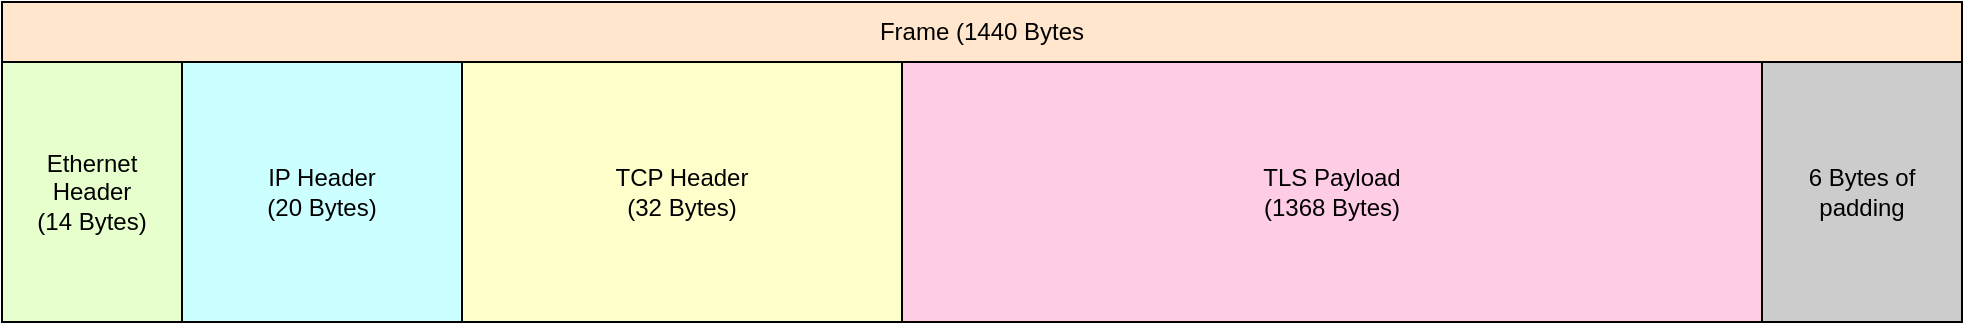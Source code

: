 <mxfile version="17.4.6" type="device"><diagram id="v_5xIG2MnN9lkuVSt---" name="Page-1"><mxGraphModel dx="1041" dy="584" grid="1" gridSize="10" guides="1" tooltips="1" connect="1" arrows="1" fold="1" page="1" pageScale="1" pageWidth="850" pageHeight="1100" math="0" shadow="0"><root><mxCell id="0"/><mxCell id="1" parent="0"/><mxCell id="eo9UCfTKgaaJIOSu-zw6-1" value="Ethernet Header&lt;br&gt;(14 Bytes)" style="rounded=0;whiteSpace=wrap;html=1;fillColor=#E6FFCC;" vertex="1" parent="1"><mxGeometry x="20" y="230" width="90" height="130" as="geometry"/></mxCell><mxCell id="eo9UCfTKgaaJIOSu-zw6-2" value="IP Header&lt;br&gt;(20 Bytes)" style="rounded=0;whiteSpace=wrap;html=1;fillColor=#CCFFFF;" vertex="1" parent="1"><mxGeometry x="110" y="230" width="140" height="130" as="geometry"/></mxCell><mxCell id="eo9UCfTKgaaJIOSu-zw6-3" value="TCP Header&lt;br&gt;(32 Bytes)" style="rounded=0;whiteSpace=wrap;html=1;fillColor=#FFFFCC;" vertex="1" parent="1"><mxGeometry x="250" y="230" width="220" height="130" as="geometry"/></mxCell><mxCell id="eo9UCfTKgaaJIOSu-zw6-5" value="TLS Payload&lt;br&gt;(1368 Bytes)" style="rounded=0;whiteSpace=wrap;html=1;fillColor=#FFCCE6;" vertex="1" parent="1"><mxGeometry x="470" y="230" width="430" height="130" as="geometry"/></mxCell><mxCell id="eo9UCfTKgaaJIOSu-zw6-6" value="6 Bytes of padding" style="rounded=0;whiteSpace=wrap;html=1;fillColor=#CCCCCC;" vertex="1" parent="1"><mxGeometry x="900" y="230" width="100" height="130" as="geometry"/></mxCell><mxCell id="eo9UCfTKgaaJIOSu-zw6-7" value="Frame (1440 Bytes" style="rounded=0;whiteSpace=wrap;html=1;fillColor=#FFE6CC;" vertex="1" parent="1"><mxGeometry x="20" y="200" width="980" height="30" as="geometry"/></mxCell></root></mxGraphModel></diagram></mxfile>
